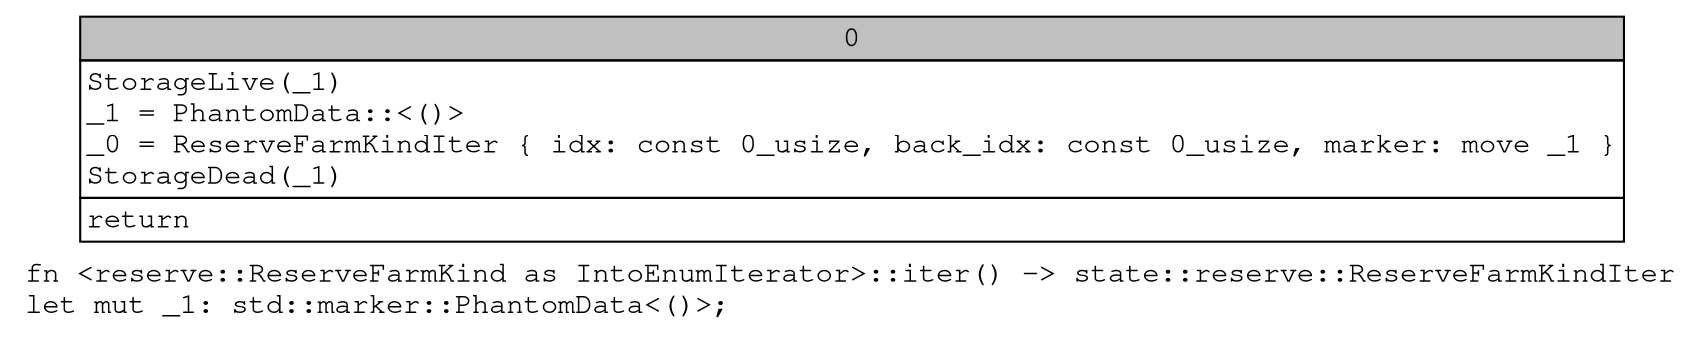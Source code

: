 digraph Mir_0_9203 {
    graph [fontname="Courier, monospace"];
    node [fontname="Courier, monospace"];
    edge [fontname="Courier, monospace"];
    label=<fn &lt;reserve::ReserveFarmKind as IntoEnumIterator&gt;::iter() -&gt; state::reserve::ReserveFarmKindIter<br align="left"/>let mut _1: std::marker::PhantomData&lt;()&gt;;<br align="left"/>>;
    bb0__0_9203 [shape="none", label=<<table border="0" cellborder="1" cellspacing="0"><tr><td bgcolor="gray" align="center" colspan="1">0</td></tr><tr><td align="left" balign="left">StorageLive(_1)<br/>_1 = PhantomData::&lt;()&gt;<br/>_0 = ReserveFarmKindIter { idx: const 0_usize, back_idx: const 0_usize, marker: move _1 }<br/>StorageDead(_1)<br/></td></tr><tr><td align="left">return</td></tr></table>>];
}
